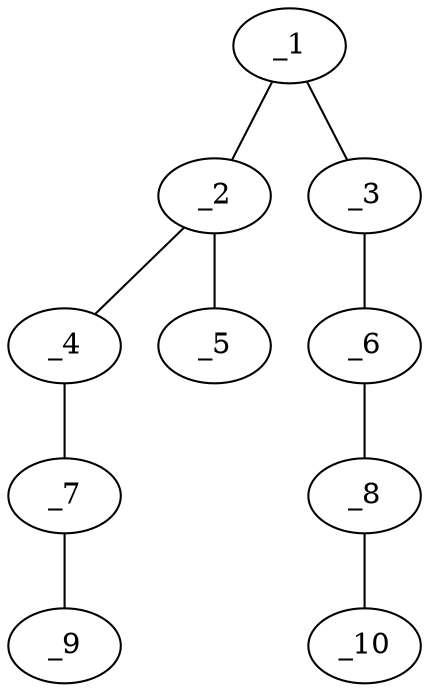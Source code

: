 graph molid1088 {
	_1	 [charge=0,
		chem=5,
		symbol="S  ",
		x="5.4641",
		y="0.75"];
	_2	 [charge=0,
		chem=1,
		symbol="C  ",
		x="4.5981",
		y="0.25"];
	_1 -- _2	 [valence=1];
	_3	 [charge=0,
		chem=1,
		symbol="C  ",
		x="6.3301",
		y="0.25"];
	_1 -- _3	 [valence=1];
	_4	 [charge=0,
		chem=2,
		symbol="O  ",
		x="3.7321",
		y="0.75"];
	_2 -- _4	 [valence=1];
	_5	 [charge=0,
		chem=5,
		symbol="S  ",
		x="4.5981",
		y="-0.75"];
	_2 -- _5	 [valence=2];
	_6	 [charge=0,
		chem=1,
		symbol="C  ",
		x="7.1962",
		y="0.75"];
	_3 -- _6	 [valence=1];
	_7	 [charge=0,
		chem=1,
		symbol="C  ",
		x="2.866",
		y="0.25"];
	_4 -- _7	 [valence=1];
	_8	 [charge=0,
		chem=5,
		symbol="S  ",
		x="8.0622",
		y="0.25"];
	_6 -- _8	 [valence=1];
	_9	 [charge=0,
		chem=1,
		symbol="C  ",
		x=2,
		y="0.75"];
	_7 -- _9	 [valence=1];
	_10	 [charge=0,
		chem=1,
		symbol="C  ",
		x="8.9282",
		y="0.75"];
	_8 -- _10	 [valence=1];
}
